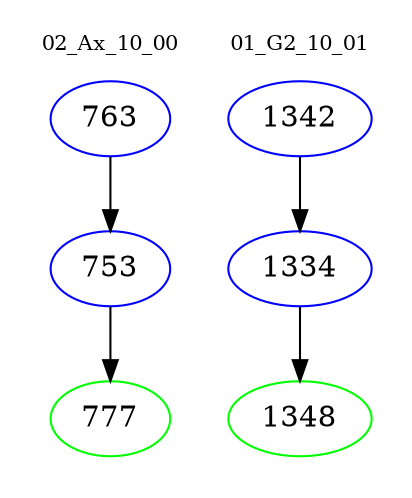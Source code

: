 digraph{
subgraph cluster_0 {
color = white
label = "02_Ax_10_00";
fontsize=10;
T0_763 [label="763", color="blue"]
T0_763 -> T0_753 [color="black"]
T0_753 [label="753", color="blue"]
T0_753 -> T0_777 [color="black"]
T0_777 [label="777", color="green"]
}
subgraph cluster_1 {
color = white
label = "01_G2_10_01";
fontsize=10;
T1_1342 [label="1342", color="blue"]
T1_1342 -> T1_1334 [color="black"]
T1_1334 [label="1334", color="blue"]
T1_1334 -> T1_1348 [color="black"]
T1_1348 [label="1348", color="green"]
}
}
